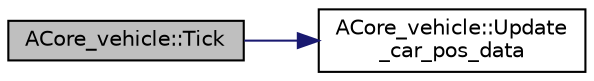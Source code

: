 digraph "ACore_vehicle::Tick"
{
 // LATEX_PDF_SIZE
  edge [fontname="Helvetica",fontsize="10",labelfontname="Helvetica",labelfontsize="10"];
  node [fontname="Helvetica",fontsize="10",shape=record];
  rankdir="LR";
  Node1 [label="ACore_vehicle::Tick",height=0.2,width=0.4,color="black", fillcolor="grey75", style="filled", fontcolor="black",tooltip=" "];
  Node1 -> Node2 [color="midnightblue",fontsize="10",style="solid",fontname="Helvetica"];
  Node2 [label="ACore_vehicle::Update\l_car_pos_data",height=0.2,width=0.4,color="black", fillcolor="white", style="filled",URL="$class_a_core__vehicle.html#a04797f0b52dbdd10dd12986319ace41d",tooltip="자동차 문짝 및 좌석 위치 갱신"];
}
